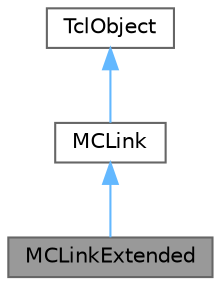 digraph "MCLinkExtended"
{
 // LATEX_PDF_SIZE
  bgcolor="transparent";
  edge [fontname=Helvetica,fontsize=10,labelfontname=Helvetica,labelfontsize=10];
  node [fontname=Helvetica,fontsize=10,shape=box,height=0.2,width=0.4];
  Node1 [id="Node000001",label="MCLinkExtended",height=0.2,width=0.4,color="gray40", fillcolor="grey60", style="filled", fontcolor="black",tooltip="MCLinkExtended class stores and updates the probabilities and the channel state for UnderwaterHMMPhys..."];
  Node2 -> Node1 [id="edge1_Node000001_Node000002",dir="back",color="steelblue1",style="solid",tooltip=" "];
  Node2 [id="Node000002",label="MCLink",height=0.2,width=0.4,color="gray40", fillcolor="white", style="filled",URL="$classMCLink.html",tooltip="MCLink class models the BER of a directed link between two nodes."];
  Node3 -> Node2 [id="edge2_Node000002_Node000003",dir="back",color="steelblue1",style="solid",tooltip=" "];
  Node3 [id="Node000003",label="TclObject",height=0.2,width=0.4,color="gray40", fillcolor="white", style="filled",tooltip=" "];
}
